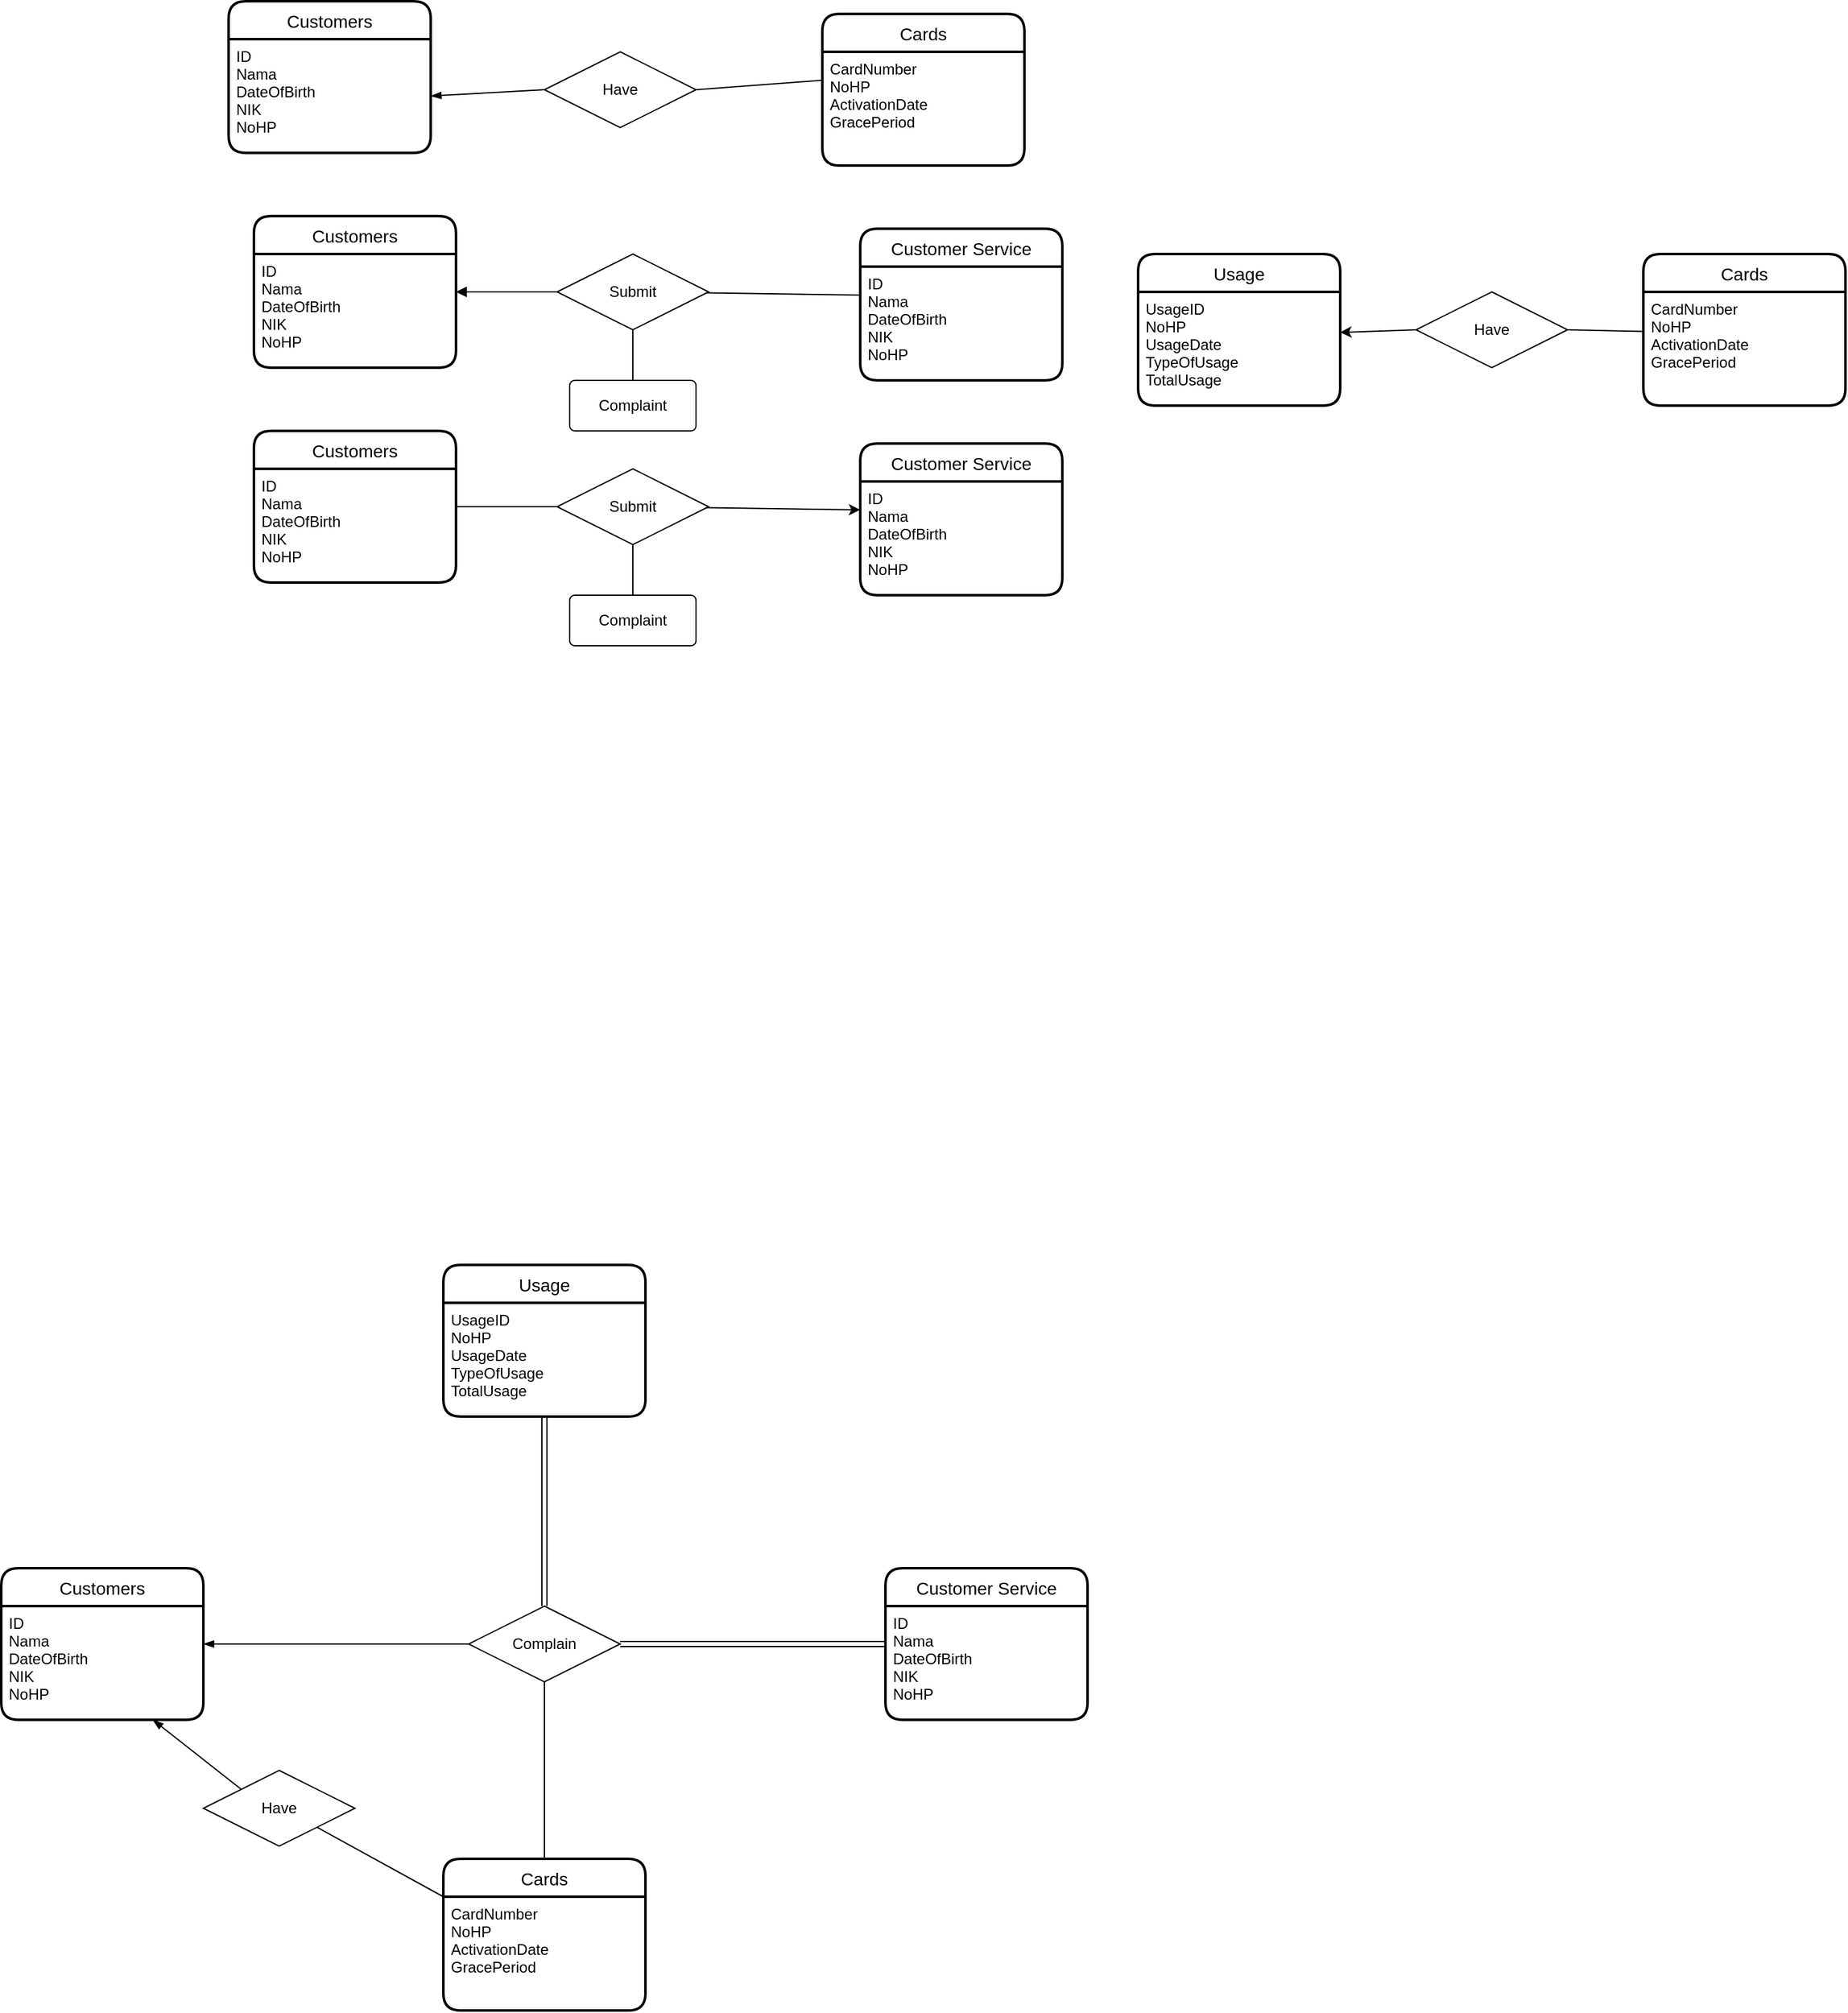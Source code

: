 <mxfile version="21.0.2" type="github">
  <diagram id="R2lEEEUBdFMjLlhIrx00" name="Page-1">
    <mxGraphModel dx="2291" dy="1987" grid="1" gridSize="10" guides="1" tooltips="1" connect="1" arrows="1" fold="1" page="1" pageScale="1" pageWidth="850" pageHeight="1100" math="0" shadow="0" extFonts="Permanent Marker^https://fonts.googleapis.com/css?family=Permanent+Marker">
      <root>
        <mxCell id="0" />
        <mxCell id="1" parent="0" />
        <mxCell id="jQp10jMvLAoCSqFAsu-X-3" value="Customers" style="swimlane;childLayout=stackLayout;horizontal=1;startSize=30;horizontalStack=0;rounded=1;fontSize=14;fontStyle=0;strokeWidth=2;resizeParent=0;resizeLast=1;shadow=0;dashed=0;align=center;" parent="1" vertex="1">
          <mxGeometry x="-70" y="330" width="160" height="120" as="geometry" />
        </mxCell>
        <mxCell id="jQp10jMvLAoCSqFAsu-X-4" value="ID&#xa;Nama&#xa;DateOfBirth&#xa;NIK&#xa;NoHP" style="align=left;strokeColor=none;fillColor=none;spacingLeft=4;fontSize=12;verticalAlign=top;resizable=0;rotatable=0;part=1;" parent="jQp10jMvLAoCSqFAsu-X-3" vertex="1">
          <mxGeometry y="30" width="160" height="90" as="geometry" />
        </mxCell>
        <mxCell id="jQp10jMvLAoCSqFAsu-X-5" value="Customer Service" style="swimlane;childLayout=stackLayout;horizontal=1;startSize=30;horizontalStack=0;rounded=1;fontSize=14;fontStyle=0;strokeWidth=2;resizeParent=0;resizeLast=1;shadow=0;dashed=0;align=center;" parent="1" vertex="1">
          <mxGeometry x="630" y="330" width="160" height="120" as="geometry" />
        </mxCell>
        <mxCell id="jQp10jMvLAoCSqFAsu-X-6" value="ID&#xa;Nama&#xa;DateOfBirth&#xa;NIK&#xa;NoHP" style="align=left;strokeColor=none;fillColor=none;spacingLeft=4;fontSize=12;verticalAlign=top;resizable=0;rotatable=0;part=1;" parent="jQp10jMvLAoCSqFAsu-X-5" vertex="1">
          <mxGeometry y="30" width="160" height="90" as="geometry" />
        </mxCell>
        <mxCell id="jQp10jMvLAoCSqFAsu-X-7" value="Cards" style="swimlane;childLayout=stackLayout;horizontal=1;startSize=30;horizontalStack=0;rounded=1;fontSize=14;fontStyle=0;strokeWidth=2;resizeParent=0;resizeLast=1;shadow=0;dashed=0;align=center;" parent="1" vertex="1">
          <mxGeometry x="280" y="560" width="160" height="120" as="geometry" />
        </mxCell>
        <mxCell id="jQp10jMvLAoCSqFAsu-X-8" value="CardNumber&#xa;NoHP&#xa;ActivationDate&#xa;GracePeriod" style="align=left;strokeColor=none;fillColor=none;spacingLeft=4;fontSize=12;verticalAlign=top;resizable=0;rotatable=0;part=1;" parent="jQp10jMvLAoCSqFAsu-X-7" vertex="1">
          <mxGeometry y="30" width="160" height="90" as="geometry" />
        </mxCell>
        <mxCell id="jQp10jMvLAoCSqFAsu-X-10" value="Usage" style="swimlane;childLayout=stackLayout;horizontal=1;startSize=30;horizontalStack=0;rounded=1;fontSize=14;fontStyle=0;strokeWidth=2;resizeParent=0;resizeLast=1;shadow=0;dashed=0;align=center;" parent="1" vertex="1">
          <mxGeometry x="280" y="90" width="160" height="120" as="geometry" />
        </mxCell>
        <mxCell id="jQp10jMvLAoCSqFAsu-X-11" value="UsageID&#xa;NoHP&#xa;UsageDate&#xa;TypeOfUsage&#xa;TotalUsage" style="align=left;strokeColor=none;fillColor=none;spacingLeft=4;fontSize=12;verticalAlign=top;resizable=0;rotatable=0;part=1;" parent="jQp10jMvLAoCSqFAsu-X-10" vertex="1">
          <mxGeometry y="30" width="160" height="90" as="geometry" />
        </mxCell>
        <mxCell id="jQp10jMvLAoCSqFAsu-X-12" value="" style="endArrow=none;html=1;rounded=0;exitX=0;exitY=0;exitDx=0;exitDy=0;entryX=1;entryY=1;entryDx=0;entryDy=0;endFill=0;" parent="1" source="jQp10jMvLAoCSqFAsu-X-8" target="jQp10jMvLAoCSqFAsu-X-13" edge="1">
          <mxGeometry relative="1" as="geometry">
            <mxPoint x="220" y="440" as="sourcePoint" />
            <mxPoint x="380" y="440" as="targetPoint" />
          </mxGeometry>
        </mxCell>
        <mxCell id="jQp10jMvLAoCSqFAsu-X-14" style="rounded=0;orthogonalLoop=1;jettySize=auto;html=1;exitX=0;exitY=0;exitDx=0;exitDy=0;entryX=0.75;entryY=1;entryDx=0;entryDy=0;endArrow=blockThin;endFill=1;" parent="1" source="jQp10jMvLAoCSqFAsu-X-13" target="jQp10jMvLAoCSqFAsu-X-4" edge="1">
          <mxGeometry relative="1" as="geometry" />
        </mxCell>
        <mxCell id="jQp10jMvLAoCSqFAsu-X-13" value="Have" style="shape=rhombus;perimeter=rhombusPerimeter;whiteSpace=wrap;html=1;align=center;" parent="1" vertex="1">
          <mxGeometry x="90" y="490" width="120" height="60" as="geometry" />
        </mxCell>
        <mxCell id="jQp10jMvLAoCSqFAsu-X-15" value="Complain" style="shape=rhombus;perimeter=rhombusPerimeter;whiteSpace=wrap;html=1;align=center;" parent="1" vertex="1">
          <mxGeometry x="300" y="360" width="120" height="60" as="geometry" />
        </mxCell>
        <mxCell id="jQp10jMvLAoCSqFAsu-X-16" value="" style="endArrow=none;html=1;rounded=0;exitX=0.5;exitY=0;exitDx=0;exitDy=0;entryX=0.5;entryY=1;entryDx=0;entryDy=0;endFill=0;" parent="1" source="jQp10jMvLAoCSqFAsu-X-7" target="jQp10jMvLAoCSqFAsu-X-15" edge="1">
          <mxGeometry relative="1" as="geometry">
            <mxPoint x="290" y="600" as="sourcePoint" />
            <mxPoint x="190" y="545" as="targetPoint" />
          </mxGeometry>
        </mxCell>
        <mxCell id="jQp10jMvLAoCSqFAsu-X-17" style="rounded=0;orthogonalLoop=1;jettySize=auto;html=1;exitX=0;exitY=0.5;exitDx=0;exitDy=0;endArrow=blockThin;endFill=1;" parent="1" source="jQp10jMvLAoCSqFAsu-X-15" edge="1">
          <mxGeometry relative="1" as="geometry">
            <mxPoint x="130" y="515" as="sourcePoint" />
            <mxPoint x="90" y="390" as="targetPoint" />
          </mxGeometry>
        </mxCell>
        <mxCell id="jQp10jMvLAoCSqFAsu-X-20" value="" style="shape=link;html=1;rounded=0;endArrow=none;endFill=0;entryX=0;entryY=0.5;entryDx=0;entryDy=0;" parent="1" target="jQp10jMvLAoCSqFAsu-X-5" edge="1">
          <mxGeometry relative="1" as="geometry">
            <mxPoint x="420" y="390" as="sourcePoint" />
            <mxPoint x="580" y="390" as="targetPoint" />
          </mxGeometry>
        </mxCell>
        <mxCell id="jQp10jMvLAoCSqFAsu-X-21" value="" style="resizable=0;html=1;align=right;verticalAlign=bottom;" parent="jQp10jMvLAoCSqFAsu-X-20" connectable="0" vertex="1">
          <mxGeometry x="1" relative="1" as="geometry" />
        </mxCell>
        <mxCell id="jQp10jMvLAoCSqFAsu-X-23" value="" style="shape=link;html=1;rounded=0;endArrow=none;endFill=0;exitX=0.5;exitY=0;exitDx=0;exitDy=0;entryX=0.5;entryY=1;entryDx=0;entryDy=0;" parent="1" source="jQp10jMvLAoCSqFAsu-X-15" target="jQp10jMvLAoCSqFAsu-X-11" edge="1">
          <mxGeometry relative="1" as="geometry">
            <mxPoint x="390" y="290" as="sourcePoint" />
            <mxPoint x="550" y="290" as="targetPoint" />
          </mxGeometry>
        </mxCell>
        <mxCell id="jQp10jMvLAoCSqFAsu-X-24" value="" style="resizable=0;html=1;align=left;verticalAlign=bottom;" parent="jQp10jMvLAoCSqFAsu-X-23" connectable="0" vertex="1">
          <mxGeometry x="-1" relative="1" as="geometry" />
        </mxCell>
        <mxCell id="jQp10jMvLAoCSqFAsu-X-25" value="" style="resizable=0;html=1;align=right;verticalAlign=bottom;" parent="jQp10jMvLAoCSqFAsu-X-23" connectable="0" vertex="1">
          <mxGeometry x="1" relative="1" as="geometry" />
        </mxCell>
        <mxCell id="GPQFT2BfhJN5T-5khSOH-1" value="Customers" style="swimlane;childLayout=stackLayout;horizontal=1;startSize=30;horizontalStack=0;rounded=1;fontSize=14;fontStyle=0;strokeWidth=2;resizeParent=0;resizeLast=1;shadow=0;dashed=0;align=center;" vertex="1" parent="1">
          <mxGeometry x="110" y="-910" width="160" height="120" as="geometry" />
        </mxCell>
        <mxCell id="GPQFT2BfhJN5T-5khSOH-2" value="ID&#xa;Nama&#xa;DateOfBirth&#xa;NIK&#xa;NoHP" style="align=left;strokeColor=none;fillColor=none;spacingLeft=4;fontSize=12;verticalAlign=top;resizable=0;rotatable=0;part=1;" vertex="1" parent="GPQFT2BfhJN5T-5khSOH-1">
          <mxGeometry y="30" width="160" height="90" as="geometry" />
        </mxCell>
        <mxCell id="GPQFT2BfhJN5T-5khSOH-3" value="Cards" style="swimlane;childLayout=stackLayout;horizontal=1;startSize=30;horizontalStack=0;rounded=1;fontSize=14;fontStyle=0;strokeWidth=2;resizeParent=0;resizeLast=1;shadow=0;dashed=0;align=center;" vertex="1" parent="1">
          <mxGeometry x="580" y="-900" width="160" height="120" as="geometry" />
        </mxCell>
        <mxCell id="GPQFT2BfhJN5T-5khSOH-4" value="CardNumber&#xa;NoHP&#xa;ActivationDate&#xa;GracePeriod" style="align=left;strokeColor=none;fillColor=none;spacingLeft=4;fontSize=12;verticalAlign=top;resizable=0;rotatable=0;part=1;" vertex="1" parent="GPQFT2BfhJN5T-5khSOH-3">
          <mxGeometry y="30" width="160" height="90" as="geometry" />
        </mxCell>
        <mxCell id="GPQFT2BfhJN5T-5khSOH-5" value="" style="endArrow=none;html=1;rounded=0;exitX=0;exitY=0.25;exitDx=0;exitDy=0;entryX=1;entryY=0.5;entryDx=0;entryDy=0;endFill=0;" edge="1" parent="1" source="GPQFT2BfhJN5T-5khSOH-4" target="GPQFT2BfhJN5T-5khSOH-7">
          <mxGeometry relative="1" as="geometry">
            <mxPoint x="410" y="-790" as="sourcePoint" />
            <mxPoint x="570" y="-790" as="targetPoint" />
          </mxGeometry>
        </mxCell>
        <mxCell id="GPQFT2BfhJN5T-5khSOH-6" style="rounded=0;orthogonalLoop=1;jettySize=auto;html=1;exitX=0;exitY=0.5;exitDx=0;exitDy=0;entryX=1;entryY=0.5;entryDx=0;entryDy=0;endArrow=blockThin;endFill=1;" edge="1" parent="1" source="GPQFT2BfhJN5T-5khSOH-7" target="GPQFT2BfhJN5T-5khSOH-2">
          <mxGeometry relative="1" as="geometry" />
        </mxCell>
        <mxCell id="GPQFT2BfhJN5T-5khSOH-7" value="Have" style="shape=rhombus;perimeter=rhombusPerimeter;whiteSpace=wrap;html=1;align=center;" vertex="1" parent="1">
          <mxGeometry x="360" y="-870" width="120" height="60" as="geometry" />
        </mxCell>
        <mxCell id="GPQFT2BfhJN5T-5khSOH-12" value="Customer Service" style="swimlane;childLayout=stackLayout;horizontal=1;startSize=30;horizontalStack=0;rounded=1;fontSize=14;fontStyle=0;strokeWidth=2;resizeParent=0;resizeLast=1;shadow=0;dashed=0;align=center;" vertex="1" parent="1">
          <mxGeometry x="610" y="-730" width="160" height="120" as="geometry" />
        </mxCell>
        <mxCell id="GPQFT2BfhJN5T-5khSOH-13" value="ID&#xa;Nama&#xa;DateOfBirth&#xa;NIK&#xa;NoHP" style="align=left;strokeColor=none;fillColor=none;spacingLeft=4;fontSize=12;verticalAlign=top;resizable=0;rotatable=0;part=1;" vertex="1" parent="GPQFT2BfhJN5T-5khSOH-12">
          <mxGeometry y="30" width="160" height="90" as="geometry" />
        </mxCell>
        <mxCell id="GPQFT2BfhJN5T-5khSOH-19" value="" style="rounded=0;orthogonalLoop=1;jettySize=auto;html=1;entryX=0;entryY=0.25;entryDx=0;entryDy=0;endArrow=none;endFill=0;" edge="1" parent="1" source="GPQFT2BfhJN5T-5khSOH-14" target="GPQFT2BfhJN5T-5khSOH-13">
          <mxGeometry relative="1" as="geometry" />
        </mxCell>
        <mxCell id="GPQFT2BfhJN5T-5khSOH-21" value="" style="edgeStyle=orthogonalEdgeStyle;rounded=0;orthogonalLoop=1;jettySize=auto;html=1;endArrow=none;endFill=0;" edge="1" parent="1" source="GPQFT2BfhJN5T-5khSOH-14" target="GPQFT2BfhJN5T-5khSOH-20">
          <mxGeometry relative="1" as="geometry" />
        </mxCell>
        <mxCell id="GPQFT2BfhJN5T-5khSOH-14" value="Submit" style="shape=rhombus;perimeter=rhombusPerimeter;whiteSpace=wrap;html=1;align=center;" vertex="1" parent="1">
          <mxGeometry x="370" y="-710" width="120" height="60" as="geometry" />
        </mxCell>
        <mxCell id="GPQFT2BfhJN5T-5khSOH-18" value="" style="rounded=0;orthogonalLoop=1;jettySize=auto;html=1;exitX=0;exitY=0.5;exitDx=0;exitDy=0;endArrow=block;endFill=1;startArrow=none;startFill=0;" edge="1" parent="1" source="GPQFT2BfhJN5T-5khSOH-14" target="GPQFT2BfhJN5T-5khSOH-10">
          <mxGeometry relative="1" as="geometry">
            <mxPoint x="370" y="-680" as="sourcePoint" />
            <mxPoint x="160" y="-680" as="targetPoint" />
          </mxGeometry>
        </mxCell>
        <mxCell id="GPQFT2BfhJN5T-5khSOH-10" value="Customers" style="swimlane;childLayout=stackLayout;horizontal=1;startSize=30;horizontalStack=0;rounded=1;fontSize=14;fontStyle=0;strokeWidth=2;resizeParent=0;resizeLast=1;shadow=0;dashed=0;align=center;" vertex="1" parent="1">
          <mxGeometry x="130" y="-740" width="160" height="120" as="geometry" />
        </mxCell>
        <mxCell id="GPQFT2BfhJN5T-5khSOH-11" value="ID&#xa;Nama&#xa;DateOfBirth&#xa;NIK&#xa;NoHP" style="align=left;strokeColor=none;fillColor=none;spacingLeft=4;fontSize=12;verticalAlign=top;resizable=0;rotatable=0;part=1;" vertex="1" parent="GPQFT2BfhJN5T-5khSOH-10">
          <mxGeometry y="30" width="160" height="90" as="geometry" />
        </mxCell>
        <mxCell id="GPQFT2BfhJN5T-5khSOH-20" value="Complaint" style="rounded=1;arcSize=10;whiteSpace=wrap;html=1;align=center;" vertex="1" parent="1">
          <mxGeometry x="380" y="-610" width="100" height="40" as="geometry" />
        </mxCell>
        <mxCell id="GPQFT2BfhJN5T-5khSOH-22" value="Customer Service" style="swimlane;childLayout=stackLayout;horizontal=1;startSize=30;horizontalStack=0;rounded=1;fontSize=14;fontStyle=0;strokeWidth=2;resizeParent=0;resizeLast=1;shadow=0;dashed=0;align=center;" vertex="1" parent="1">
          <mxGeometry x="610" y="-560" width="160" height="120" as="geometry" />
        </mxCell>
        <mxCell id="GPQFT2BfhJN5T-5khSOH-23" value="ID&#xa;Nama&#xa;DateOfBirth&#xa;NIK&#xa;NoHP" style="align=left;strokeColor=none;fillColor=none;spacingLeft=4;fontSize=12;verticalAlign=top;resizable=0;rotatable=0;part=1;" vertex="1" parent="GPQFT2BfhJN5T-5khSOH-22">
          <mxGeometry y="30" width="160" height="90" as="geometry" />
        </mxCell>
        <mxCell id="GPQFT2BfhJN5T-5khSOH-24" value="" style="rounded=0;orthogonalLoop=1;jettySize=auto;html=1;entryX=0;entryY=0.25;entryDx=0;entryDy=0;endArrow=classic;endFill=1;" edge="1" parent="1" source="GPQFT2BfhJN5T-5khSOH-26" target="GPQFT2BfhJN5T-5khSOH-23">
          <mxGeometry relative="1" as="geometry" />
        </mxCell>
        <mxCell id="GPQFT2BfhJN5T-5khSOH-25" value="" style="edgeStyle=orthogonalEdgeStyle;rounded=0;orthogonalLoop=1;jettySize=auto;html=1;endArrow=none;endFill=0;" edge="1" parent="1" source="GPQFT2BfhJN5T-5khSOH-26" target="GPQFT2BfhJN5T-5khSOH-30">
          <mxGeometry relative="1" as="geometry" />
        </mxCell>
        <mxCell id="GPQFT2BfhJN5T-5khSOH-26" value="Submit" style="shape=rhombus;perimeter=rhombusPerimeter;whiteSpace=wrap;html=1;align=center;" vertex="1" parent="1">
          <mxGeometry x="370" y="-540" width="120" height="60" as="geometry" />
        </mxCell>
        <mxCell id="GPQFT2BfhJN5T-5khSOH-27" value="" style="rounded=0;orthogonalLoop=1;jettySize=auto;html=1;exitX=0;exitY=0.5;exitDx=0;exitDy=0;endArrow=none;endFill=0;startArrow=none;startFill=0;" edge="1" parent="1" source="GPQFT2BfhJN5T-5khSOH-26" target="GPQFT2BfhJN5T-5khSOH-28">
          <mxGeometry relative="1" as="geometry">
            <mxPoint x="370" y="-510" as="sourcePoint" />
            <mxPoint x="160" y="-510" as="targetPoint" />
          </mxGeometry>
        </mxCell>
        <mxCell id="GPQFT2BfhJN5T-5khSOH-28" value="Customers" style="swimlane;childLayout=stackLayout;horizontal=1;startSize=30;horizontalStack=0;rounded=1;fontSize=14;fontStyle=0;strokeWidth=2;resizeParent=0;resizeLast=1;shadow=0;dashed=0;align=center;" vertex="1" parent="1">
          <mxGeometry x="130" y="-570" width="160" height="120" as="geometry" />
        </mxCell>
        <mxCell id="GPQFT2BfhJN5T-5khSOH-29" value="ID&#xa;Nama&#xa;DateOfBirth&#xa;NIK&#xa;NoHP" style="align=left;strokeColor=none;fillColor=none;spacingLeft=4;fontSize=12;verticalAlign=top;resizable=0;rotatable=0;part=1;" vertex="1" parent="GPQFT2BfhJN5T-5khSOH-28">
          <mxGeometry y="30" width="160" height="90" as="geometry" />
        </mxCell>
        <mxCell id="GPQFT2BfhJN5T-5khSOH-30" value="Complaint" style="rounded=1;arcSize=10;whiteSpace=wrap;html=1;align=center;" vertex="1" parent="1">
          <mxGeometry x="380" y="-440" width="100" height="40" as="geometry" />
        </mxCell>
        <mxCell id="GPQFT2BfhJN5T-5khSOH-31" value="Usage" style="swimlane;childLayout=stackLayout;horizontal=1;startSize=30;horizontalStack=0;rounded=1;fontSize=14;fontStyle=0;strokeWidth=2;resizeParent=0;resizeLast=1;shadow=0;dashed=0;align=center;" vertex="1" parent="1">
          <mxGeometry x="830" y="-710" width="160" height="120" as="geometry" />
        </mxCell>
        <mxCell id="GPQFT2BfhJN5T-5khSOH-32" value="UsageID&#xa;NoHP&#xa;UsageDate&#xa;TypeOfUsage&#xa;TotalUsage" style="align=left;strokeColor=none;fillColor=none;spacingLeft=4;fontSize=12;verticalAlign=top;resizable=0;rotatable=0;part=1;" vertex="1" parent="GPQFT2BfhJN5T-5khSOH-31">
          <mxGeometry y="30" width="160" height="90" as="geometry" />
        </mxCell>
        <mxCell id="GPQFT2BfhJN5T-5khSOH-34" value="Cards" style="swimlane;childLayout=stackLayout;horizontal=1;startSize=30;horizontalStack=0;rounded=1;fontSize=14;fontStyle=0;strokeWidth=2;resizeParent=0;resizeLast=1;shadow=0;dashed=0;align=center;" vertex="1" parent="1">
          <mxGeometry x="1230" y="-710" width="160" height="120" as="geometry" />
        </mxCell>
        <mxCell id="GPQFT2BfhJN5T-5khSOH-35" value="CardNumber&#xa;NoHP&#xa;ActivationDate&#xa;GracePeriod" style="align=left;strokeColor=none;fillColor=none;spacingLeft=4;fontSize=12;verticalAlign=top;resizable=0;rotatable=0;part=1;" vertex="1" parent="GPQFT2BfhJN5T-5khSOH-34">
          <mxGeometry y="30" width="160" height="90" as="geometry" />
        </mxCell>
        <mxCell id="GPQFT2BfhJN5T-5khSOH-38" value="" style="rounded=0;orthogonalLoop=1;jettySize=auto;html=1;exitX=0;exitY=0.5;exitDx=0;exitDy=0;entryX=1;entryY=0.356;entryDx=0;entryDy=0;entryPerimeter=0;" edge="1" parent="1" source="GPQFT2BfhJN5T-5khSOH-37" target="GPQFT2BfhJN5T-5khSOH-32">
          <mxGeometry relative="1" as="geometry" />
        </mxCell>
        <mxCell id="GPQFT2BfhJN5T-5khSOH-39" value="" style="rounded=0;orthogonalLoop=1;jettySize=auto;html=1;strokeColor=default;endArrow=none;endFill=0;entryX=-0.005;entryY=0.347;entryDx=0;entryDy=0;exitX=1;exitY=0.5;exitDx=0;exitDy=0;entryPerimeter=0;" edge="1" parent="1" source="GPQFT2BfhJN5T-5khSOH-37" target="GPQFT2BfhJN5T-5khSOH-35">
          <mxGeometry relative="1" as="geometry" />
        </mxCell>
        <mxCell id="GPQFT2BfhJN5T-5khSOH-37" value="Have" style="shape=rhombus;perimeter=rhombusPerimeter;whiteSpace=wrap;html=1;align=center;" vertex="1" parent="1">
          <mxGeometry x="1050" y="-680" width="120" height="60" as="geometry" />
        </mxCell>
      </root>
    </mxGraphModel>
  </diagram>
</mxfile>

